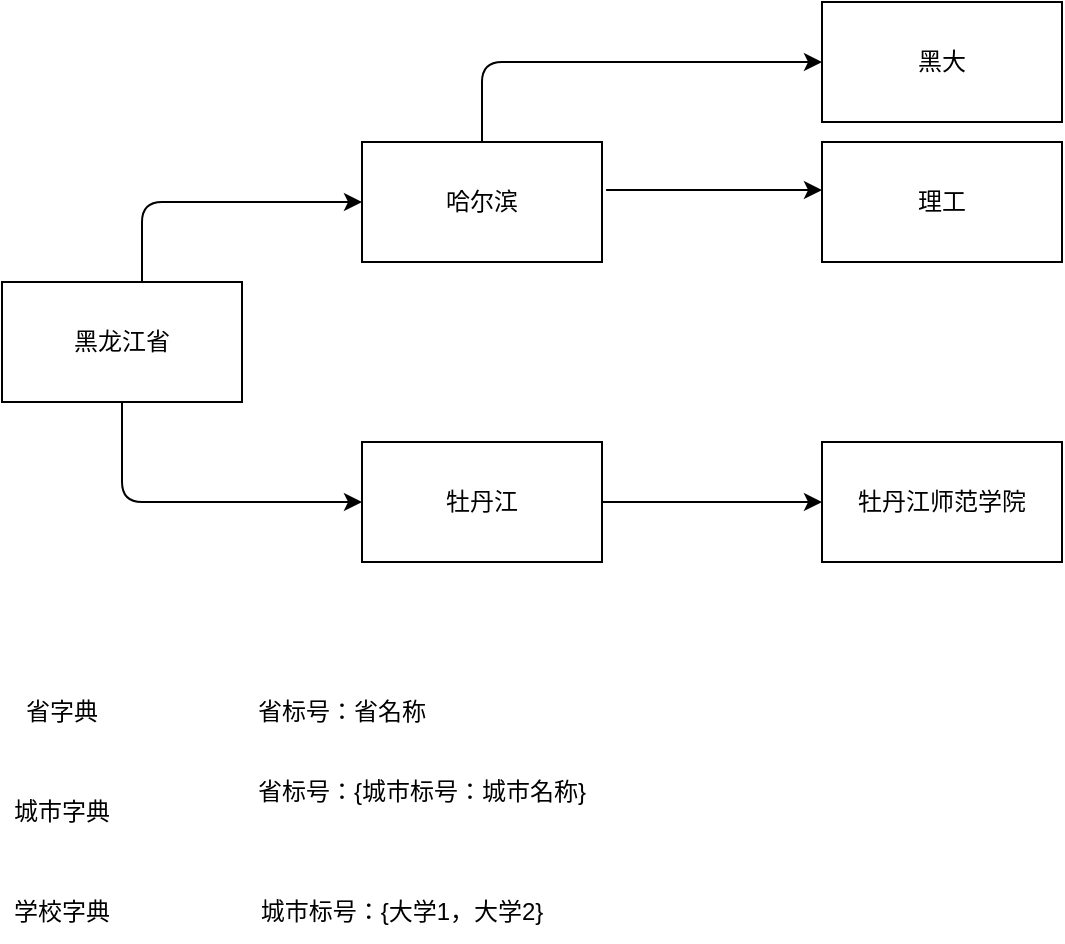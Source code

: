 <mxfile>
    <diagram id="hD68H6I-cYTR1j2u9_d_" name="第 1 页">
        <mxGraphModel dx="707" dy="768" grid="1" gridSize="10" guides="1" tooltips="1" connect="1" arrows="1" fold="1" page="1" pageScale="1" pageWidth="827" pageHeight="1169" math="0" shadow="0">
            <root>
                <mxCell id="0"/>
                <mxCell id="1" parent="0"/>
                <mxCell id="2" value="黑龙江省" style="rounded=0;whiteSpace=wrap;html=1;" vertex="1" parent="1">
                    <mxGeometry x="50" y="170" width="120" height="60" as="geometry"/>
                </mxCell>
                <mxCell id="3" value="" style="endArrow=classic;html=1;" edge="1" parent="1">
                    <mxGeometry width="50" height="50" relative="1" as="geometry">
                        <mxPoint x="120" y="170" as="sourcePoint"/>
                        <mxPoint x="230" y="130" as="targetPoint"/>
                        <Array as="points">
                            <mxPoint x="120" y="130"/>
                        </Array>
                    </mxGeometry>
                </mxCell>
                <mxCell id="4" value="哈尔滨" style="rounded=0;whiteSpace=wrap;html=1;" vertex="1" parent="1">
                    <mxGeometry x="230" y="100" width="120" height="60" as="geometry"/>
                </mxCell>
                <mxCell id="5" value="" style="endArrow=classic;html=1;exitX=0.5;exitY=1;exitDx=0;exitDy=0;" edge="1" parent="1" source="2" target="6">
                    <mxGeometry width="50" height="50" relative="1" as="geometry">
                        <mxPoint x="120" y="280" as="sourcePoint"/>
                        <mxPoint x="230" y="280" as="targetPoint"/>
                        <Array as="points">
                            <mxPoint x="110" y="280"/>
                        </Array>
                    </mxGeometry>
                </mxCell>
                <mxCell id="6" value="牡丹江" style="rounded=0;whiteSpace=wrap;html=1;" vertex="1" parent="1">
                    <mxGeometry x="230" y="250" width="120" height="60" as="geometry"/>
                </mxCell>
                <mxCell id="7" value="" style="endArrow=classic;html=1;" edge="1" parent="1" target="8">
                    <mxGeometry width="50" height="50" relative="1" as="geometry">
                        <mxPoint x="290" y="100" as="sourcePoint"/>
                        <mxPoint x="400" y="60" as="targetPoint"/>
                        <Array as="points">
                            <mxPoint x="290" y="60"/>
                        </Array>
                    </mxGeometry>
                </mxCell>
                <mxCell id="8" value="黑大" style="rounded=0;whiteSpace=wrap;html=1;" vertex="1" parent="1">
                    <mxGeometry x="460" y="30" width="120" height="60" as="geometry"/>
                </mxCell>
                <mxCell id="9" value="" style="endArrow=classic;html=1;exitX=1.017;exitY=0.4;exitDx=0;exitDy=0;exitPerimeter=0;" edge="1" parent="1" source="4">
                    <mxGeometry width="50" height="50" relative="1" as="geometry">
                        <mxPoint x="380" y="150" as="sourcePoint"/>
                        <mxPoint x="460" y="124" as="targetPoint"/>
                    </mxGeometry>
                </mxCell>
                <mxCell id="10" value="理工" style="rounded=0;whiteSpace=wrap;html=1;" vertex="1" parent="1">
                    <mxGeometry x="460" y="100" width="120" height="60" as="geometry"/>
                </mxCell>
                <mxCell id="11" value="" style="endArrow=classic;html=1;exitX=1;exitY=0.5;exitDx=0;exitDy=0;entryX=0;entryY=0.5;entryDx=0;entryDy=0;" edge="1" parent="1" source="6" target="12">
                    <mxGeometry width="50" height="50" relative="1" as="geometry">
                        <mxPoint x="290" y="160" as="sourcePoint"/>
                        <mxPoint x="410" y="210" as="targetPoint"/>
                        <Array as="points"/>
                    </mxGeometry>
                </mxCell>
                <mxCell id="12" value="牡丹江师范学院" style="rounded=0;whiteSpace=wrap;html=1;" vertex="1" parent="1">
                    <mxGeometry x="460" y="250" width="120" height="60" as="geometry"/>
                </mxCell>
                <mxCell id="13" value="省字典" style="text;html=1;strokeColor=none;fillColor=none;align=center;verticalAlign=middle;whiteSpace=wrap;rounded=0;" vertex="1" parent="1">
                    <mxGeometry x="50" y="370" width="60" height="30" as="geometry"/>
                </mxCell>
                <mxCell id="14" value="城市字典" style="text;html=1;strokeColor=none;fillColor=none;align=center;verticalAlign=middle;whiteSpace=wrap;rounded=0;" vertex="1" parent="1">
                    <mxGeometry x="50" y="420" width="60" height="30" as="geometry"/>
                </mxCell>
                <mxCell id="15" value="学校字典" style="text;html=1;strokeColor=none;fillColor=none;align=center;verticalAlign=middle;whiteSpace=wrap;rounded=0;" vertex="1" parent="1">
                    <mxGeometry x="50" y="470" width="60" height="30" as="geometry"/>
                </mxCell>
                <mxCell id="16" value="省标号：省名称" style="text;html=1;strokeColor=none;fillColor=none;align=center;verticalAlign=middle;whiteSpace=wrap;rounded=0;" vertex="1" parent="1">
                    <mxGeometry x="160" y="370" width="120" height="30" as="geometry"/>
                </mxCell>
                <mxCell id="17" value="省标号：{城市标号：城市名称}" style="text;html=1;strokeColor=none;fillColor=none;align=center;verticalAlign=middle;whiteSpace=wrap;rounded=0;" vertex="1" parent="1">
                    <mxGeometry x="160" y="410" width="200" height="30" as="geometry"/>
                </mxCell>
                <mxCell id="18" value="城市标号：{大学1，大学2}" style="text;html=1;strokeColor=none;fillColor=none;align=center;verticalAlign=middle;whiteSpace=wrap;rounded=0;" vertex="1" parent="1">
                    <mxGeometry x="160" y="470" width="180" height="30" as="geometry"/>
                </mxCell>
            </root>
        </mxGraphModel>
    </diagram>
</mxfile>